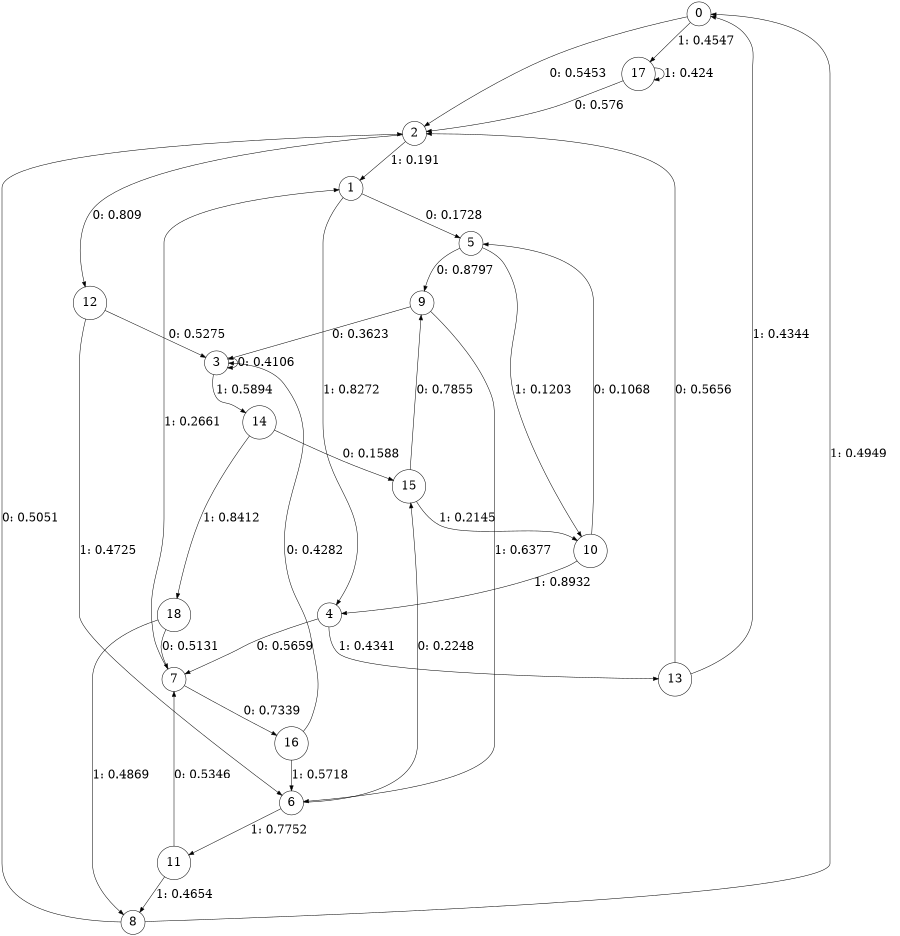 digraph "ch6randomL5" {
size = "6,8.5";
ratio = "fill";
node [shape = circle];
node [fontsize = 24];
edge [fontsize = 24];
0 -> 2 [label = "0: 0.5453   "];
0 -> 17 [label = "1: 0.4547   "];
1 -> 5 [label = "0: 0.1728   "];
1 -> 4 [label = "1: 0.8272   "];
2 -> 12 [label = "0: 0.809    "];
2 -> 1 [label = "1: 0.191    "];
3 -> 3 [label = "0: 0.4106   "];
3 -> 14 [label = "1: 0.5894   "];
4 -> 7 [label = "0: 0.5659   "];
4 -> 13 [label = "1: 0.4341   "];
5 -> 9 [label = "0: 0.8797   "];
5 -> 10 [label = "1: 0.1203   "];
6 -> 15 [label = "0: 0.2248   "];
6 -> 11 [label = "1: 0.7752   "];
7 -> 16 [label = "0: 0.7339   "];
7 -> 1 [label = "1: 0.2661   "];
8 -> 2 [label = "0: 0.5051   "];
8 -> 0 [label = "1: 0.4949   "];
9 -> 3 [label = "0: 0.3623   "];
9 -> 6 [label = "1: 0.6377   "];
10 -> 5 [label = "0: 0.1068   "];
10 -> 4 [label = "1: 0.8932   "];
11 -> 7 [label = "0: 0.5346   "];
11 -> 8 [label = "1: 0.4654   "];
12 -> 3 [label = "0: 0.5275   "];
12 -> 6 [label = "1: 0.4725   "];
13 -> 2 [label = "0: 0.5656   "];
13 -> 0 [label = "1: 0.4344   "];
14 -> 15 [label = "0: 0.1588   "];
14 -> 18 [label = "1: 0.8412   "];
15 -> 9 [label = "0: 0.7855   "];
15 -> 10 [label = "1: 0.2145   "];
16 -> 3 [label = "0: 0.4282   "];
16 -> 6 [label = "1: 0.5718   "];
17 -> 2 [label = "0: 0.576    "];
17 -> 17 [label = "1: 0.424    "];
18 -> 7 [label = "0: 0.5131   "];
18 -> 8 [label = "1: 0.4869   "];
}